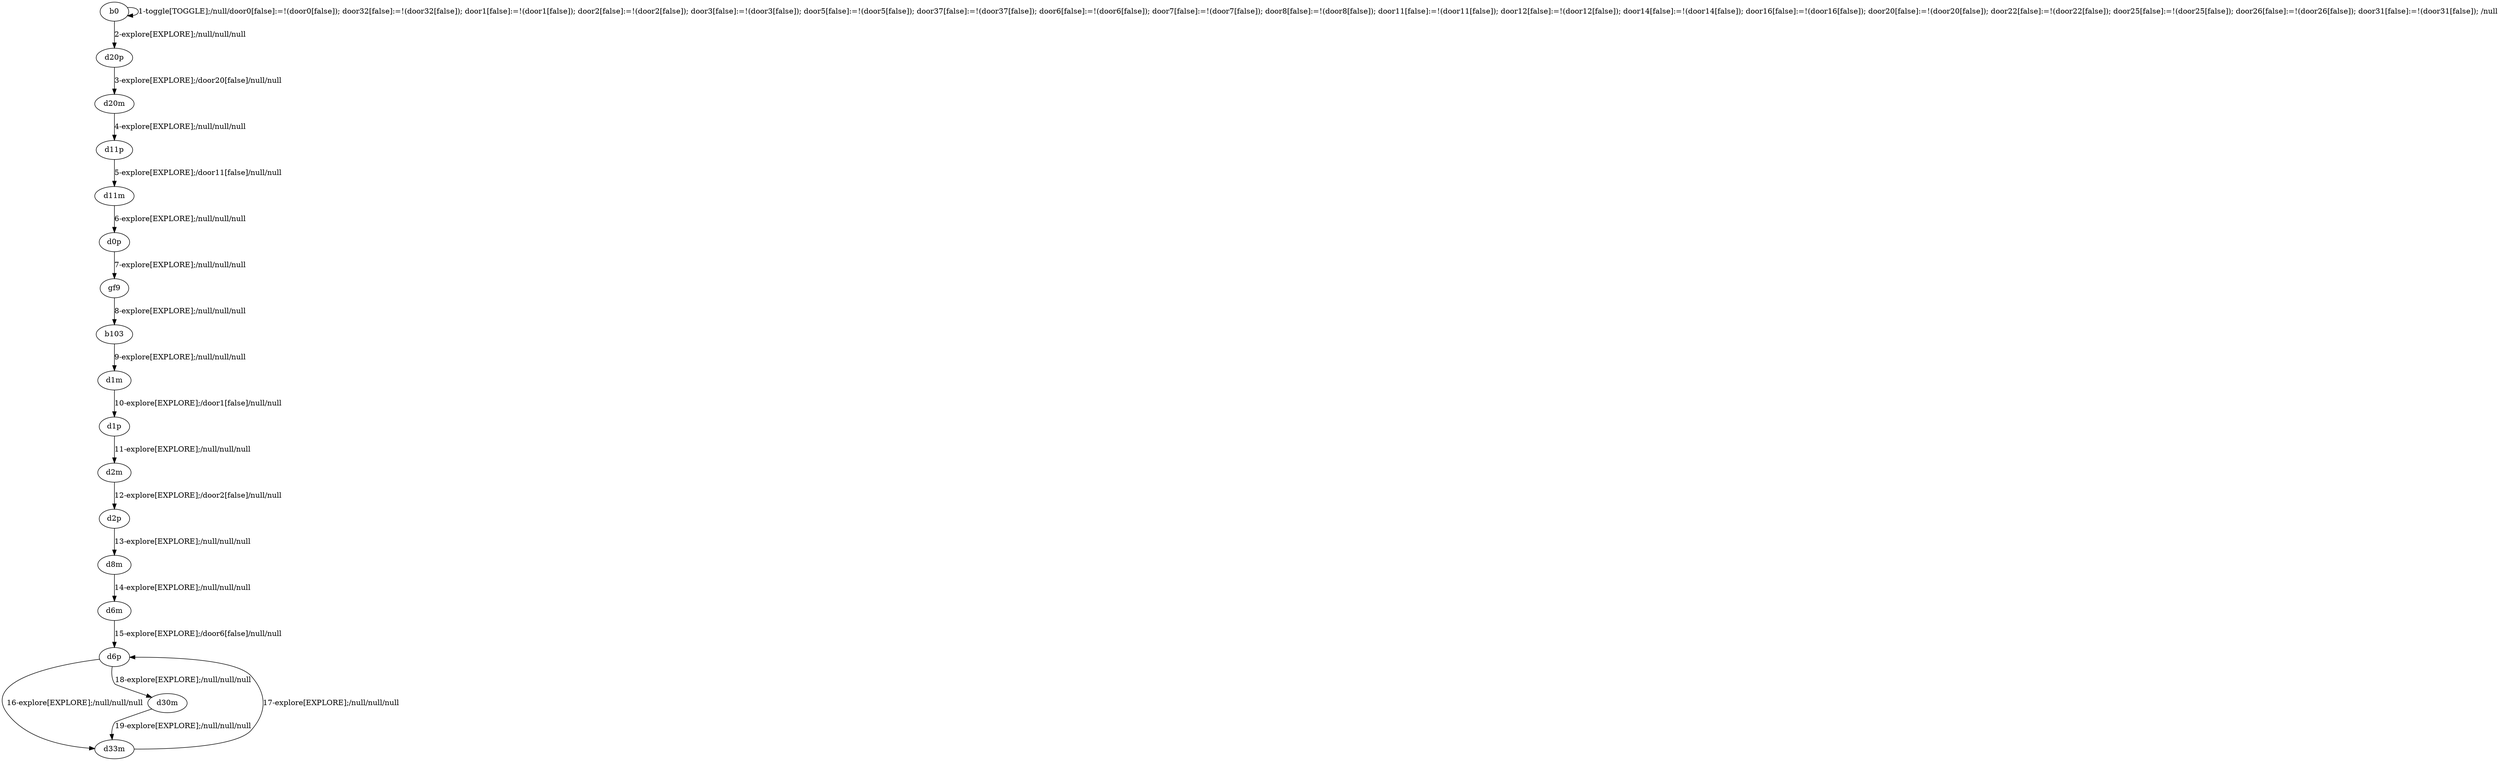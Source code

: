 # Total number of goals covered by this test: 2
# gf9 --> b103
# d0p --> gf9

digraph g {
"b0" -> "b0" [label = "1-toggle[TOGGLE];/null/door0[false]:=!(door0[false]); door32[false]:=!(door32[false]); door1[false]:=!(door1[false]); door2[false]:=!(door2[false]); door3[false]:=!(door3[false]); door5[false]:=!(door5[false]); door37[false]:=!(door37[false]); door6[false]:=!(door6[false]); door7[false]:=!(door7[false]); door8[false]:=!(door8[false]); door11[false]:=!(door11[false]); door12[false]:=!(door12[false]); door14[false]:=!(door14[false]); door16[false]:=!(door16[false]); door20[false]:=!(door20[false]); door22[false]:=!(door22[false]); door25[false]:=!(door25[false]); door26[false]:=!(door26[false]); door31[false]:=!(door31[false]); /null"];
"b0" -> "d20p" [label = "2-explore[EXPLORE];/null/null/null"];
"d20p" -> "d20m" [label = "3-explore[EXPLORE];/door20[false]/null/null"];
"d20m" -> "d11p" [label = "4-explore[EXPLORE];/null/null/null"];
"d11p" -> "d11m" [label = "5-explore[EXPLORE];/door11[false]/null/null"];
"d11m" -> "d0p" [label = "6-explore[EXPLORE];/null/null/null"];
"d0p" -> "gf9" [label = "7-explore[EXPLORE];/null/null/null"];
"gf9" -> "b103" [label = "8-explore[EXPLORE];/null/null/null"];
"b103" -> "d1m" [label = "9-explore[EXPLORE];/null/null/null"];
"d1m" -> "d1p" [label = "10-explore[EXPLORE];/door1[false]/null/null"];
"d1p" -> "d2m" [label = "11-explore[EXPLORE];/null/null/null"];
"d2m" -> "d2p" [label = "12-explore[EXPLORE];/door2[false]/null/null"];
"d2p" -> "d8m" [label = "13-explore[EXPLORE];/null/null/null"];
"d8m" -> "d6m" [label = "14-explore[EXPLORE];/null/null/null"];
"d6m" -> "d6p" [label = "15-explore[EXPLORE];/door6[false]/null/null"];
"d6p" -> "d33m" [label = "16-explore[EXPLORE];/null/null/null"];
"d33m" -> "d6p" [label = "17-explore[EXPLORE];/null/null/null"];
"d6p" -> "d30m" [label = "18-explore[EXPLORE];/null/null/null"];
"d30m" -> "d33m" [label = "19-explore[EXPLORE];/null/null/null"];
}